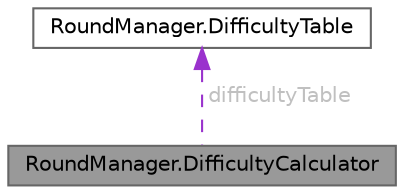 digraph "RoundManager.DifficultyCalculator"
{
 // LATEX_PDF_SIZE
  bgcolor="transparent";
  edge [fontname=Helvetica,fontsize=10,labelfontname=Helvetica,labelfontsize=10];
  node [fontname=Helvetica,fontsize=10,shape=box,height=0.2,width=0.4];
  Node1 [id="Node000001",label="RoundManager.DifficultyCalculator",height=0.2,width=0.4,color="gray40", fillcolor="grey60", style="filled", fontcolor="black",tooltip="The Base class for a difficulty calculator. Cannot construct directly, instead use the DifficultyCalc..."];
  Node2 -> Node1 [id="edge1_Node000001_Node000002",dir="back",color="darkorchid3",style="dashed",tooltip=" ",label=" difficultyTable",fontcolor="grey" ];
  Node2 [id="Node000002",label="RoundManager.DifficultyTable",height=0.2,width=0.4,color="gray40", fillcolor="white", style="filled",URL="$class_round_manager_1_1_difficulty_table.html",tooltip="A Resource defining the difficult table."];
}
